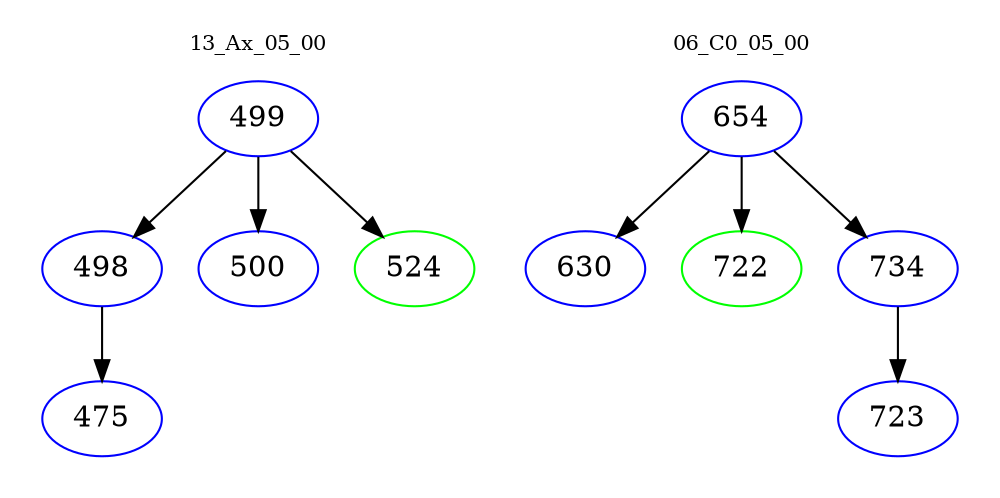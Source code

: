 digraph{
subgraph cluster_0 {
color = white
label = "13_Ax_05_00";
fontsize=10;
T0_499 [label="499", color="blue"]
T0_499 -> T0_498 [color="black"]
T0_498 [label="498", color="blue"]
T0_498 -> T0_475 [color="black"]
T0_475 [label="475", color="blue"]
T0_499 -> T0_500 [color="black"]
T0_500 [label="500", color="blue"]
T0_499 -> T0_524 [color="black"]
T0_524 [label="524", color="green"]
}
subgraph cluster_1 {
color = white
label = "06_C0_05_00";
fontsize=10;
T1_654 [label="654", color="blue"]
T1_654 -> T1_630 [color="black"]
T1_630 [label="630", color="blue"]
T1_654 -> T1_722 [color="black"]
T1_722 [label="722", color="green"]
T1_654 -> T1_734 [color="black"]
T1_734 [label="734", color="blue"]
T1_734 -> T1_723 [color="black"]
T1_723 [label="723", color="blue"]
}
}
